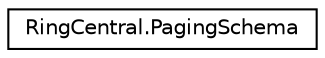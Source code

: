 digraph "Graphical Class Hierarchy"
{
 // LATEX_PDF_SIZE
  edge [fontname="Helvetica",fontsize="10",labelfontname="Helvetica",labelfontsize="10"];
  node [fontname="Helvetica",fontsize="10",shape=record];
  rankdir="LR";
  Node0 [label="RingCentral.PagingSchema",height=0.2,width=0.4,color="black", fillcolor="white", style="filled",URL="$classRingCentral_1_1PagingSchema.html",tooltip=" "];
}
